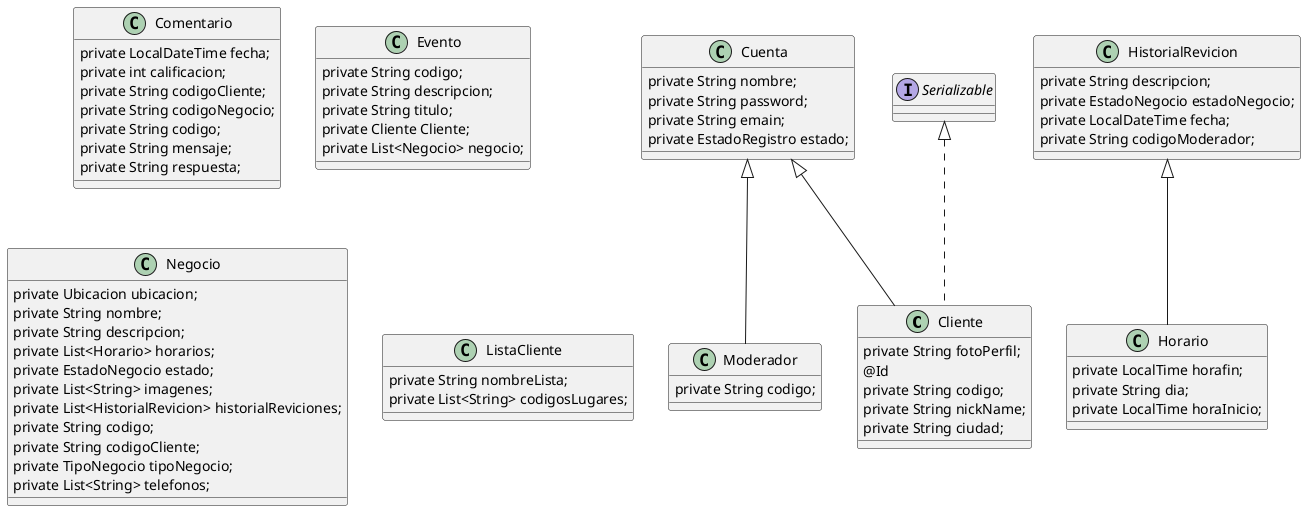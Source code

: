 @startuml
class Cliente extends Cuenta implements Serializable{
    private String fotoPerfil;
    @Id
    private String codigo;
    private String nickName;
    private String ciudad;
}
class Comentario {
    private LocalDateTime fecha;
    private int calificacion;
    private String codigoCliente;
    private String codigoNegocio;
    private String codigo;
    private String mensaje;
    private String respuesta;
}
class Evento {
    private String codigo;
    private String descripcion;
    private String titulo;
    private Cliente Cliente;
    private List<Negocio> negocio;
}
class Moderador extends Cuenta {
    private String codigo;
}
class Negocio {
     private Ubicacion ubicacion;
     private String nombre;
     private String descripcion;
     private List<Horario> horarios;
     private EstadoNegocio estado;
     private List<String> imagenes;
     private List<HistorialRevicion> historialReviciones;
     private String codigo;
     private String codigoCliente;
     private TipoNegocio tipoNegocio;
     private List<String> telefonos;
 }
 class Cuenta {

      private String nombre;
      private String password;
      private String emain;
      private EstadoRegistro estado;
  }
  class HistorialRevicion {
      private String descripcion;
      private EstadoNegocio estadoNegocio;
      private LocalDateTime fecha;
      private String codigoModerador;
  }
  class Horario extends HistorialRevicion {
      private LocalTime horafin;
      private String dia;
      private LocalTime horaInicio;
  }
  class ListaCliente {
      private String nombreLista;
      private List<String> codigosLugares;

  }



@enduml